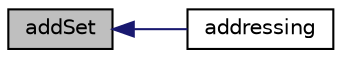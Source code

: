 digraph "addSet"
{
  bgcolor="transparent";
  edge [fontname="Helvetica",fontsize="10",labelfontname="Helvetica",labelfontsize="10"];
  node [fontname="Helvetica",fontsize="10",shape=record];
  rankdir="LR";
  Node2559 [label="addSet",height=0.2,width=0.4,color="black", fillcolor="grey75", style="filled", fontcolor="black"];
  Node2559 -> Node2560 [dir="back",color="midnightblue",fontsize="10",style="solid",fontname="Helvetica"];
  Node2560 [label="addressing",height=0.2,width=0.4,color="black",URL="$a26577.html#a0bf8bcecc8279e0a63064911f18a6103"];
}
